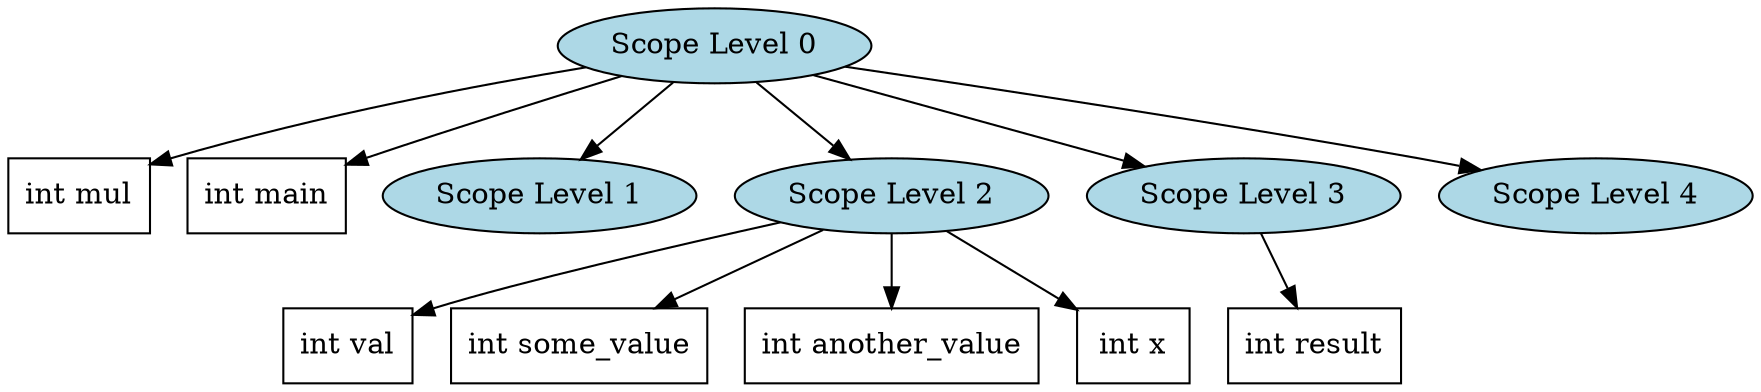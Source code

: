 digraph SymbolTable {
  node1 [label="Scope Level 0", style=filled, fillcolor=lightblue];
  node1 -> node1_mul [color=black];
  node1_mul [label="int mul", shape=box, style=filled, fillcolor=white];
  node1 -> node1_main [color=black];
  node1_main [label="int main", shape=box, style=filled, fillcolor=white];
  node2 [label="Scope Level 1", style=filled, fillcolor=lightblue];
  node1 -> node2;
  node3 [label="Scope Level 2", style=filled, fillcolor=lightblue];
  node1 -> node3;
  node3 -> node3_val [color=black];
  node3_val [label="int val", shape=box, style=filled, fillcolor=white];
  node3 -> node3_some_value [color=black];
  node3_some_value [label="int some_value", shape=box, style=filled, fillcolor=white];
  node3 -> node3_another_value [color=black];
  node3_another_value [label="int another_value", shape=box, style=filled, fillcolor=white];
  node3 -> node3_x [color=black];
  node3_x [label="int x", shape=box, style=filled, fillcolor=white];
  node4 [label="Scope Level 3", style=filled, fillcolor=lightblue];
  node1 -> node4;
  node4 -> node4_result [color=black];
  node4_result [label="int result", shape=box, style=filled, fillcolor=white];
  node5 [label="Scope Level 4", style=filled, fillcolor=lightblue];
  node1 -> node5;
}
